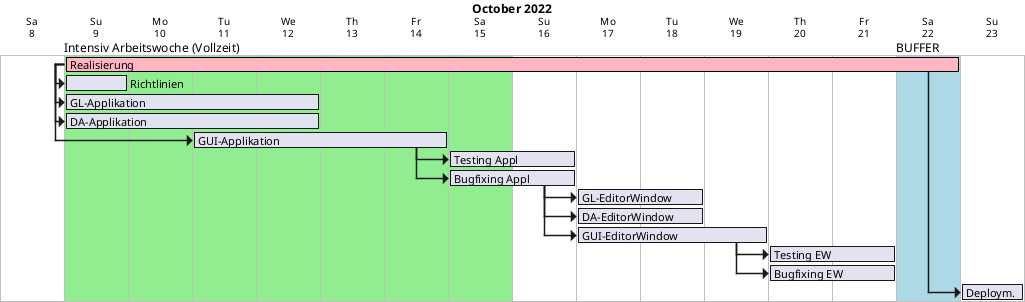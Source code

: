 @startgantt realizationPlanning

hide footbox
printscale daily zoom 4
project starts the 2022/10/08

[Realisierung] lasts 14 days

'EVENTS:


[Richtlinien] lasts 1 days

[GL-Applikation] lasts 4 days
[DA-Applikation] lasts 4 days
[GUI-Applikation] lasts 4 days

[Testing Appl] lasts 2 days
[Bugfixing Appl] lasts 2 days

[GL-EditorWindow] lasts 2 days
[DA-EditorWindow] lasts 2 days
[GUI-EditorWindow] lasts 3 days


[Testing EW] lasts 2 days
[Bugfixing EW] lasts 2 days


'PLANNING
[Realisierung] starts at 2022/10/09
[Deploym.] starts at [Realisierung]'s end
[Richtlinien] starts at [Realisierung]'s start
[GL-Applikation] starts at [Realisierung]'s start
[DA-Applikation] starts at [Realisierung]'s start
[GUI-Applikation] starts at [Realisierung]'s start
[GUI-Applikation] starts at 2022/10/11
[Testing Appl] starts at [GUI-Applikation]'s end
[Bugfixing Appl] starts at [GUI-Applikation]'s end

[GL-EditorWindow] starts at [Bugfixing Appl]'s end
[DA-EditorWindow] starts at [Bugfixing Appl]'s end
[GUI-EditorWindow] starts at [Bugfixing Appl]'s end
[GUI-EditorWindow] starts at 2022/10/16
[Testing EW] starts at [GUI-EditorWindow]'s end
[Bugfixing EW] starts at [GUI-EditorWindow]'s end


'COLORS
[Realisierung] is colored in LightPink/Black 
2022/10/22 to 2022/10/22 are named [BUFFER]
2022/10/22 to 2022/10/22 are colored in LightBlue

2022/10/09 to 2022/10/15 are named [Intensiv Arbeitswoche (Vollzeit)]
2022/10/09 to 2022/10/15 are colored in LightGreen

@endgantt
